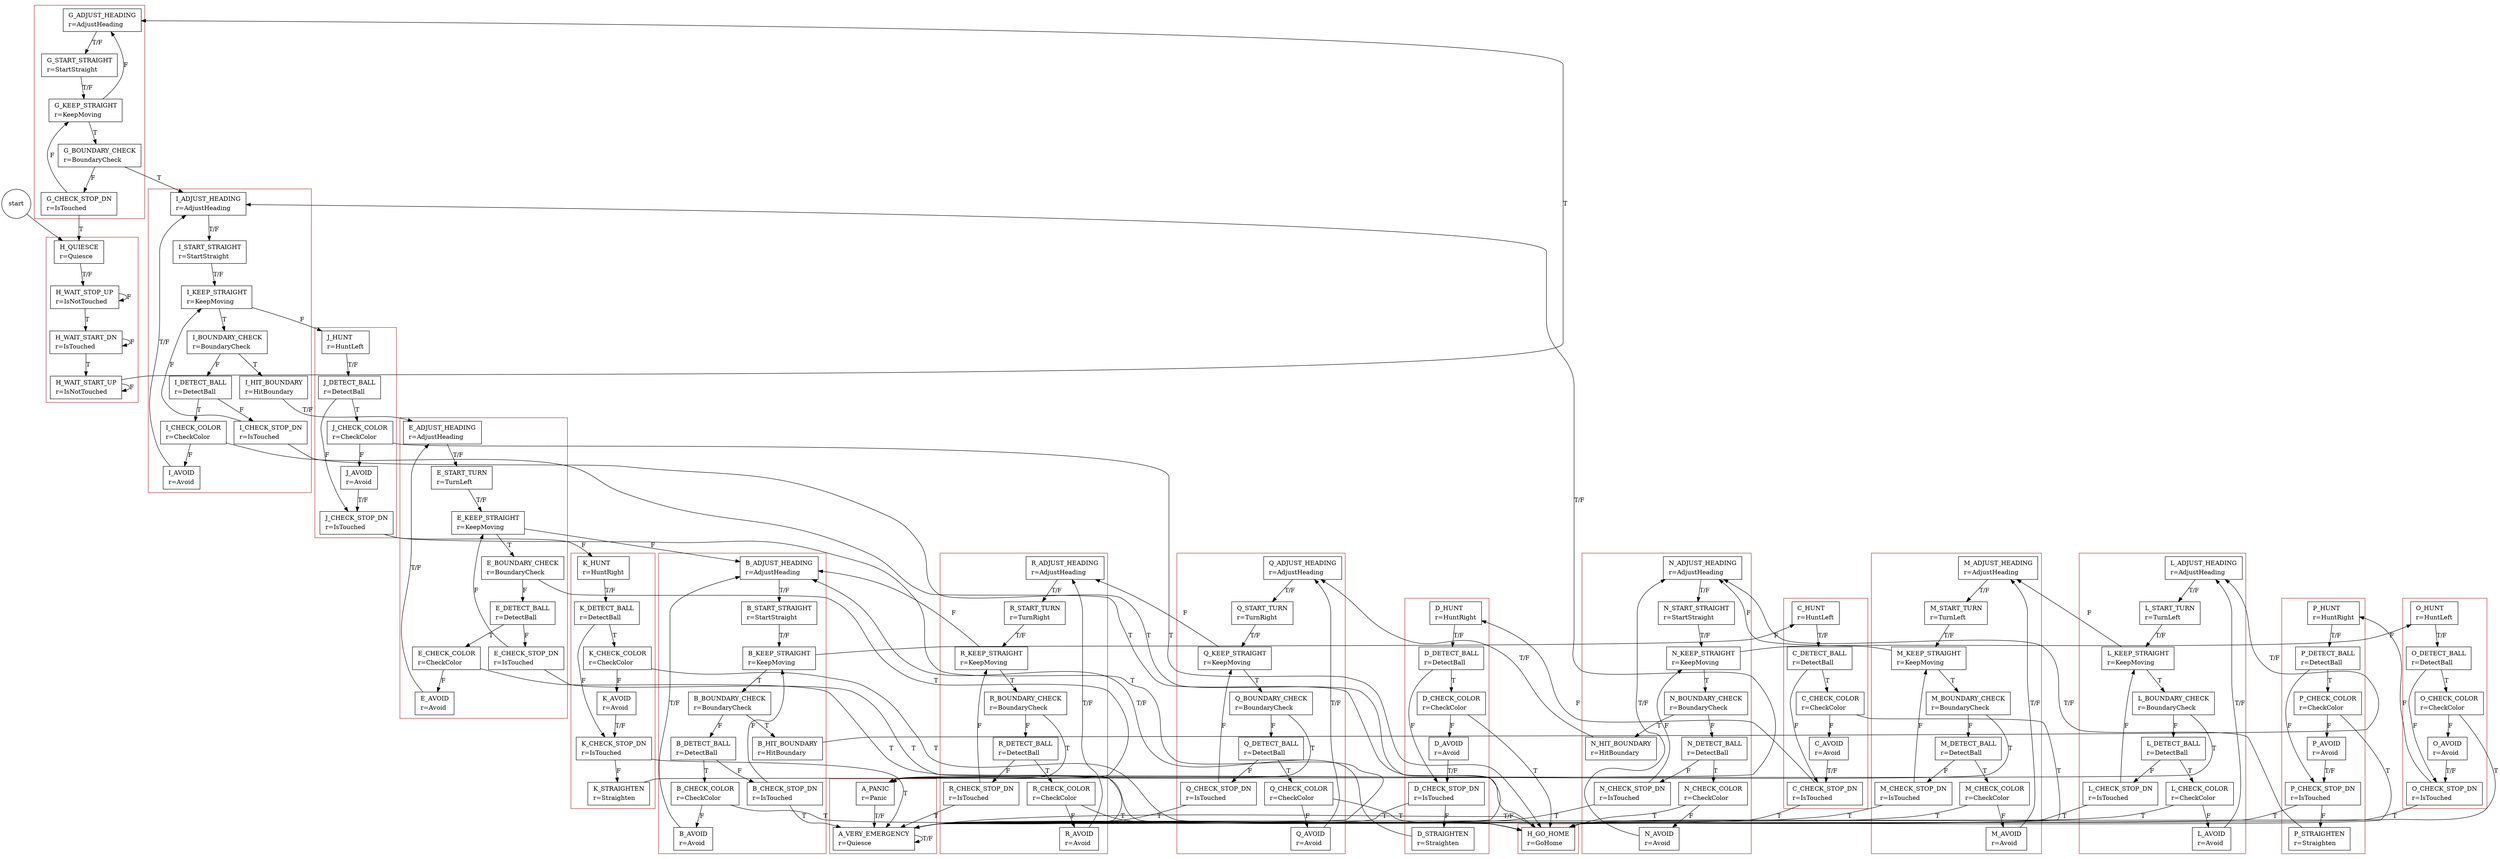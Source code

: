 digraph FSM {

"START" [ shape=circle label="start" ];

#  PANIC/HALT sequence
#
	subgraph cluster_A {

		color = brown;

		A_PANIC          [ shape=box label=<<table border="0"><tr><td align="left">A_PANIC</td></tr><tr><td align="left">r=Panic</td></tr></table>> ];
		A_VERY_EMERGENCY [ shape=box label=<<table border="0"><tr><td align="left">A_VERY_EMERGENCY</td></tr><tr><td align="left">r=Quiesce</td></tr></table>> ];

	}

# "normal" STRAIGHT sequence (next turn is left)
#
	subgraph cluster_B {
	
		color = brown;

		B_ADJUST_HEADING [ shape=box label=<<table border="0"><tr><td align="left">B_ADJUST_HEADING</td></tr><tr><td align="left">r=AdjustHeading</td></tr></table>> ];
		B_START_STRAIGHT [ shape=box label=<<table border="0"><tr><td align="left">B_START_STRAIGHT</td></tr><tr><td align="left">r=StartStraight</td></tr></table>> ];
		B_KEEP_STRAIGHT  [ shape=box label=<<table border="0"><tr><td align="left">B_KEEP_STRAIGHT</td></tr><tr><td align="left">r=KeepMoving</td></tr></table>> ];
		B_BOUNDARY_CHECK [ shape=box label=<<table border="0"><tr><td align="left">B_BOUNDARY_CHECK</td></tr><tr><td align="left">r=BoundaryCheck</td></tr></table>> ];
		B_HIT_BOUNDARY   [ shape=box label=<<table border="0"><tr><td align="left">B_HIT_BOUNDARY</td></tr><tr><td align="left">r=HitBoundary</td></tr></table>> ];
		B_DETECT_BALL    [ shape=box label=<<table border="0"><tr><td align="left">B_DETECT_BALL</td></tr><tr><td align="left">r=DetectBall</td></tr></table>> ];
		B_CHECK_COLOR    [ shape=box label=<<table border="0"><tr><td align="left">B_CHECK_COLOR</td></tr><tr><td align="left">r=CheckColor</td></tr></table>> ];
		B_AVOID          [ shape=box label=<<table border="0"><tr><td align="left">B_AVOID</td></tr><tr><td align="left">r=Avoid</td></tr></table>> ];
		B_CHECK_STOP_DN  [ shape=box label=<<table border="0"><tr><td align="left">B_CHECK_STOP_DN</td></tr><tr><td align="left">r=IsTouched</td></tr></table>> ];

	}		

# "normal" HUNT LEFT sequence (next turn is left)
#
	subgraph cluster_C {
	
		color = brown;

		C_HUNT           [ shape=box label=<<table border="0"><tr><td align="left">C_HUNT</td></tr><tr><td align="left">r=HuntLeft</td></tr></table>> ];
		C_DETECT_BALL    [ shape=box label=<<table border="0"><tr><td align="left">C_DETECT_BALL</td></tr><tr><td align="left">r=DetectBall</td></tr></table>> ];
		C_CHECK_COLOR    [ shape=box label=<<table border="0"><tr><td align="left">C_CHECK_COLOR</td></tr><tr><td align="left">r=CheckColor</td></tr></table>> ];
		C_AVOID          [ shape=box label=<<table border="0"><tr><td align="left">C_AVOID</td></tr><tr><td align="left">r=Avoid</td></tr></table>> ];
		C_CHECK_STOP_DN  [ shape=box label=<<table border="0"><tr><td align="left">C_CHECK_STOP_DN</td></tr><tr><td align="left">r=IsTouched</td></tr></table>> ];

	}		

# "normal" HUNT RIGHT sequence (next turn is left)
#
	subgraph cluster_D {
	
		color = brown;

		D_HUNT           [ shape=box label=<<table border="0"><tr><td align="left">D_HUNT</td></tr><tr><td align="left">r=HuntRight</td></tr></table>> ];
		D_DETECT_BALL    [ shape=box label=<<table border="0"><tr><td align="left">D_DETECT_BALL</td></tr><tr><td align="left">r=DetectBall</td></tr></table>> ];
		D_CHECK_COLOR    [ shape=box label=<<table border="0"><tr><td align="left">D_CHECK_COLOR</td></tr><tr><td align="left">r=CheckColor</td></tr></table>> ];
		D_AVOID          [ shape=box label=<<table border="0"><tr><td align="left">D_AVOID</td></tr><tr><td align="left">r=Avoid</td></tr></table>> ];
		D_CHECK_STOP_DN  [ shape=box label=<<table border="0"><tr><td align="left">D_CHECK_STOP_DN</td></tr><tr><td align="left">r=IsTouched</td></tr></table>> ];
		D_STRAIGHTEN     [ shape=box label=<<table border="0"><tr><td align="left">D_STRAIGHTEN</td></tr><tr><td align="left">r=Straighten</td></tr></table>> ];

	}		

# TURN LEFT 90 sequence
#
	subgraph cluster_E {
	
		color = brown;

		E_ADJUST_HEADING [ shape=box label=<<table border="0"><tr><td align="left">E_ADJUST_HEADING</td></tr><tr><td align="left">r=AdjustHeading</td></tr></table>> ];
		E_START_TURN     [ shape=box label=<<table border="0"><tr><td align="left">E_START_TURN</td></tr><tr><td align="left">r=TurnLeft</td></tr></table>> ];
		E_KEEP_TURNING   [ shape=box label=<<table border="0"><tr><td align="left">E_KEEP_STRAIGHT</td></tr><tr><td align="left">r=KeepMoving</td></tr></table>> ];
		E_BOUNDARY_CHECK [ shape=box label=<<table border="0"><tr><td align="left">E_BOUNDARY_CHECK</td></tr><tr><td align="left">r=BoundaryCheck</td></tr></table>> ];
		E_DETECT_BALL    [ shape=box label=<<table border="0"><tr><td align="left">E_DETECT_BALL</td></tr><tr><td align="left">r=DetectBall</td></tr></table>> ];
		E_CHECK_COLOR    [ shape=box label=<<table border="0"><tr><td align="left">E_CHECK_COLOR</td></tr><tr><td align="left">r=CheckColor</td></tr></table>> ];
		E_AVOID          [ shape=box label=<<table border="0"><tr><td align="left">E_AVOID</td></tr><tr><td align="left">r=Avoid</td></tr></table>> ];
		E_CHECK_STOP_DN  [ shape=box label=<<table border="0"><tr><td align="left">E_CHECK_STOP_DN</td></tr><tr><td align="left">r=IsTouched</td></tr></table>> ];

	}

# HOME sequence
#	
	subgraph cluster_F {
	
		color = brown;

		F_GO_HOME        [ shape=box label=<<table border="0"><tr><td align="left">H_GO_HOME</td></tr><tr><td align="left">r=GoHome</td></tr></table>> ];
	
	}

# "think outside the box" STRAIGHT sequence
#
	subgraph cluster_G {
	
		color = brown;

		G_ADJUST_HEADING [ shape=box label=<<table border="0"><tr><td align="left">G_ADJUST_HEADING</td></tr><tr><td align="left">r=AdjustHeading</td></tr></table>> ];
		G_START_STRAIGHT [ shape=box label=<<table border="0"><tr><td align="left">G_START_STRAIGHT</td></tr><tr><td align="left">r=StartStraight</td></tr></table>> ];
		G_KEEP_STRAIGHT  [ shape=box label=<<table border="0"><tr><td align="left">G_KEEP_STRAIGHT</td></tr><tr><td align="left">r=KeepMoving</td></tr></table>> ];
		G_BOUNDARY_CHECK [ shape=box label=<<table border="0"><tr><td align="left">G_BOUNDARY_CHECK</td></tr><tr><td align="left">r=BoundaryCheck</td></tr></table>> ];
		G_CHECK_STOP_DN  [ shape=box label=<<table border="0"><tr><td align="left">G_CHECK_STOP_DN</td></tr><tr><td align="left">r=IsTouched</td></tr></table>> ];

	}		

# "think outside the box" QUIESCE sequence
#
	subgraph cluster_H {

		color = brown;

		H_QUIESCE        [ shape=box label=<<table border="0"><tr><td align="left">H_QUIESCE</td></tr><tr><td align="left">r=Quiesce</td></tr></table>> ];
		H_WAIT_STOP_UP   [ shape=box label=<<table border="0"><tr><td align="left">H_WAIT_STOP_UP</td></tr><tr><td align="left">r=IsNotTouched</td></tr></table>> ];
		H_WAIT_START_DN  [ shape=box label=<<table border="0"><tr><td align="left">H_WAIT_START_DN</td></tr><tr><td align="left">r=IsTouched</td></tr></table>> ];
		H_WAIT_START_UP  [ shape=box label=<<table border="0"><tr><td align="left">H_WAIT_START_UP</td></tr><tr><td align="left">r=IsNotTouched</td></tr></table>> ];

	}

# "sprinting" STRAIGHT sequence
#
	subgraph cluster_I {
	
		color = brown;

		I_ADJUST_HEADING [ shape=box label=<<table border="0"><tr><td align="left">I_ADJUST_HEADING</td></tr><tr><td align="left">r=AdjustHeading</td></tr></table>> ];
		I_START_STRAIGHT [ shape=box label=<<table border="0"><tr><td align="left">I_START_STRAIGHT</td></tr><tr><td align="left">r=StartStraight</td></tr></table>> ];
		I_KEEP_STRAIGHT  [ shape=box label=<<table border="0"><tr><td align="left">I_KEEP_STRAIGHT</td></tr><tr><td align="left">r=KeepMoving</td></tr></table>> ];
		I_BOUNDARY_CHECK [ shape=box label=<<table border="0"><tr><td align="left">I_BOUNDARY_CHECK</td></tr><tr><td align="left">r=BoundaryCheck</td></tr></table>> ];
		I_HIT_BOUNDARY   [ shape=box label=<<table border="0"><tr><td align="left">I_HIT_BOUNDARY</td></tr><tr><td align="left">r=HitBoundary</td></tr></table>> ];
		I_DETECT_BALL    [ shape=box label=<<table border="0"><tr><td align="left">I_DETECT_BALL</td></tr><tr><td align="left">r=DetectBall</td></tr></table>> ];
		I_CHECK_COLOR    [ shape=box label=<<table border="0"><tr><td align="left">I_CHECK_COLOR</td></tr><tr><td align="left">r=CheckColor</td></tr></table>> ];
		I_AVOID          [ shape=box label=<<table border="0"><tr><td align="left">I_AVOID</td></tr><tr><td align="left">r=Avoid</td></tr></table>> ];
		I_CHECK_STOP_DN  [ shape=box label=<<table border="0"><tr><td align="left">I_CHECK_STOP_DN</td></tr><tr><td align="left">r=IsTouched</td></tr></table>> ];

	}	

# "sprinting" HUNT LEFT sequence
#
	subgraph cluster_J {
	
		color = brown;

		J_HUNT           [ shape=box label=<<table border="0"><tr><td align="left">J_HUNT</td></tr><tr><td align="left">r=HuntLeft</td></tr></table>> ];
		J_DETECT_BALL    [ shape=box label=<<table border="0"><tr><td align="left">J_DETECT_BALL</td></tr><tr><td align="left">r=DetectBall</td></tr></table>> ];
		J_CHECK_COLOR    [ shape=box label=<<table border="0"><tr><td align="left">J_CHECK_COLOR</td></tr><tr><td align="left">r=CheckColor</td></tr></table>> ];
		J_AVOID          [ shape=box label=<<table border="0"><tr><td align="left">J_AVOID</td></tr><tr><td align="left">r=Avoid</td></tr></table>> ];
		J_CHECK_STOP_DN  [ shape=box label=<<table border="0"><tr><td align="left">J_CHECK_STOP_DN</td></tr><tr><td align="left">r=IsTouched</td></tr></table>> ];

	}		

# "sprinting" HUNT RIGHT sequence
#
	subgraph cluster_K {
	
		color = brown;

		K_HUNT           [ shape=box label=<<table border="0"><tr><td align="left">K_HUNT</td></tr><tr><td align="left">r=HuntRight</td></tr></table>> ];
		K_DETECT_BALL    [ shape=box label=<<table border="0"><tr><td align="left">K_DETECT_BALL</td></tr><tr><td align="left">r=DetectBall</td></tr></table>> ];
		K_CHECK_COLOR    [ shape=box label=<<table border="0"><tr><td align="left">K_CHECK_COLOR</td></tr><tr><td align="left">r=CheckColor</td></tr></table>> ];
		K_AVOID          [ shape=box label=<<table border="0"><tr><td align="left">K_AVOID</td></tr><tr><td align="left">r=Avoid</td></tr></table>> ];
		K_CHECK_STOP_DN  [ shape=box label=<<table border="0"><tr><td align="left">K_CHECK_STOP_DN</td></tr><tr><td align="left">r=IsTouched</td></tr></table>> ];
		K_STRAIGHTEN     [ shape=box label=<<table border="0"><tr><td align="left">K_STRAIGHTEN</td></tr><tr><td align="left">r=Straighten</td></tr></table>> ];

	}		

# TURN LEFT 180 sequence (part 1)
#
	subgraph cluster_L {
	
		color = brown;

		L_ADJUST_HEADING [ shape=box label=<<table border="0"><tr><td align="left">L_ADJUST_HEADING</td></tr><tr><td align="left">r=AdjustHeading</td></tr></table>> ];
		L_START_TURN     [ shape=box label=<<table border="0"><tr><td align="left">L_START_TURN</td></tr><tr><td align="left">r=TurnLeft</td></tr></table>> ];
		L_KEEP_TURNING   [ shape=box label=<<table border="0"><tr><td align="left">L_KEEP_STRAIGHT</td></tr><tr><td align="left">r=KeepMoving</td></tr></table>> ];
		L_BOUNDARY_CHECK [ shape=box label=<<table border="0"><tr><td align="left">L_BOUNDARY_CHECK</td></tr><tr><td align="left">r=BoundaryCheck</td></tr></table>> ];
		L_DETECT_BALL    [ shape=box label=<<table border="0"><tr><td align="left">L_DETECT_BALL</td></tr><tr><td align="left">r=DetectBall</td></tr></table>> ];
		L_CHECK_COLOR    [ shape=box label=<<table border="0"><tr><td align="left">L_CHECK_COLOR</td></tr><tr><td align="left">r=CheckColor</td></tr></table>> ];
		L_AVOID          [ shape=box label=<<table border="0"><tr><td align="left">L_AVOID</td></tr><tr><td align="left">r=Avoid</td></tr></table>> ];
		L_CHECK_STOP_DN  [ shape=box label=<<table border="0"><tr><td align="left">L_CHECK_STOP_DN</td></tr><tr><td align="left">r=IsTouched</td></tr></table>> ];

	}

# TURN LEFT 180 sequence (part 2)
#
	subgraph cluster_M {
	
		color = brown;

		M_ADJUST_HEADING [ shape=box label=<<table border="0"><tr><td align="left">M_ADJUST_HEADING</td></tr><tr><td align="left">r=AdjustHeading</td></tr></table>> ];
		M_START_TURN     [ shape=box label=<<table border="0"><tr><td align="left">M_START_TURN</td></tr><tr><td align="left">r=TurnLeft</td></tr></table>> ];
		M_KEEP_TURNING   [ shape=box label=<<table border="0"><tr><td align="left">M_KEEP_STRAIGHT</td></tr><tr><td align="left">r=KeepMoving</td></tr></table>> ];
		M_BOUNDARY_CHECK [ shape=box label=<<table border="0"><tr><td align="left">M_BOUNDARY_CHECK</td></tr><tr><td align="left">r=BoundaryCheck</td></tr></table>> ];
		M_DETECT_BALL    [ shape=box label=<<table border="0"><tr><td align="left">M_DETECT_BALL</td></tr><tr><td align="left">r=DetectBall</td></tr></table>> ];
		M_CHECK_COLOR    [ shape=box label=<<table border="0"><tr><td align="left">M_CHECK_COLOR</td></tr><tr><td align="left">r=CheckColor</td></tr></table>> ];
		M_AVOID          [ shape=box label=<<table border="0"><tr><td align="left">M_AVOID</td></tr><tr><td align="left">r=Avoid</td></tr></table>> ];
		M_CHECK_STOP_DN  [ shape=box label=<<table border="0"><tr><td align="left">M_CHECK_STOP_DN</td></tr><tr><td align="left">r=IsTouched</td></tr></table>> ];

	}

# "normal" STRAIGHT sequence (next turn is right)
#
	subgraph cluster_N {
	
		color = brown;

		N_ADJUST_HEADING [ shape=box label=<<table border="0"><tr><td align="left">N_ADJUST_HEADING</td></tr><tr><td align="left">r=AdjustHeading</td></tr></table>> ];
		N_START_STRAIGHT [ shape=box label=<<table border="0"><tr><td align="left">N_START_STRAIGHT</td></tr><tr><td align="left">r=StartStraight</td></tr></table>> ];
		N_KEEP_STRAIGHT  [ shape=box label=<<table border="0"><tr><td align="left">N_KEEP_STRAIGHT</td></tr><tr><td align="left">r=KeepMoving</td></tr></table>> ];
		N_BOUNDARY_CHECK [ shape=box label=<<table border="0"><tr><td align="left">N_BOUNDARY_CHECK</td></tr><tr><td align="left">r=BoundaryCheck</td></tr></table>> ];
		N_HIT_BOUNDARY   [ shape=box label=<<table border="0"><tr><td align="left">N_HIT_BOUNDARY</td></tr><tr><td align="left">r=HitBoundary</td></tr></table>> ];
		N_DETECT_BALL    [ shape=box label=<<table border="0"><tr><td align="left">N_DETECT_BALL</td></tr><tr><td align="left">r=DetectBall</td></tr></table>> ];
		N_CHECK_COLOR    [ shape=box label=<<table border="0"><tr><td align="left">N_CHECK_COLOR</td></tr><tr><td align="left">r=CheckColor</td></tr></table>> ];
		N_AVOID          [ shape=box label=<<table border="0"><tr><td align="left">N_AVOID</td></tr><tr><td align="left">r=Avoid</td></tr></table>> ];
		N_CHECK_STOP_DN  [ shape=box label=<<table border="0"><tr><td align="left">N_CHECK_STOP_DN</td></tr><tr><td align="left">r=IsTouched</td></tr></table>> ];

	}		

# "normal" HUNT LEFT sequence (next turn is right)
#
	subgraph cluster_O {
	
		color = brown;

		O_HUNT           [ shape=box label=<<table border="0"><tr><td align="left">O_HUNT</td></tr><tr><td align="left">r=HuntLeft</td></tr></table>> ];
		O_DETECT_BALL    [ shape=box label=<<table border="0"><tr><td align="left">O_DETECT_BALL</td></tr><tr><td align="left">r=DetectBall</td></tr></table>> ];
		O_CHECK_COLOR    [ shape=box label=<<table border="0"><tr><td align="left">O_CHECK_COLOR</td></tr><tr><td align="left">r=CheckColor</td></tr></table>> ];
		O_AVOID          [ shape=box label=<<table border="0"><tr><td align="left">O_AVOID</td></tr><tr><td align="left">r=Avoid</td></tr></table>> ];
		O_CHECK_STOP_DN  [ shape=box label=<<table border="0"><tr><td align="left">O_CHECK_STOP_DN</td></tr><tr><td align="left">r=IsTouched</td></tr></table>> ];

	}		

# "normal" HUNT RIGHT sequence (next turn is right)
#
	subgraph cluster_P {
	
		color = brown;

		P_HUNT           [ shape=box label=<<table border="0"><tr><td align="left">P_HUNT</td></tr><tr><td align="left">r=HuntRight</td></tr></table>> ];
		P_DETECT_BALL    [ shape=box label=<<table border="0"><tr><td align="left">P_DETECT_BALL</td></tr><tr><td align="left">r=DetectBall</td></tr></table>> ];
		P_CHECK_COLOR    [ shape=box label=<<table border="0"><tr><td align="left">P_CHECK_COLOR</td></tr><tr><td align="left">r=CheckColor</td></tr></table>> ];
		P_AVOID          [ shape=box label=<<table border="0"><tr><td align="left">P_AVOID</td></tr><tr><td align="left">r=Avoid</td></tr></table>> ];
		P_CHECK_STOP_DN  [ shape=box label=<<table border="0"><tr><td align="left">P_CHECK_STOP_DN</td></tr><tr><td align="left">r=IsTouched</td></tr></table>> ];
		P_STRAIGHTEN     [ shape=box label=<<table border="0"><tr><td align="left">P_STRAIGHTEN</td></tr><tr><td align="left">r=Straighten</td></tr></table>> ];

	}		

# TURN RIGHT 180 sequence (part 1)
#
	subgraph cluster_Q {
	
		color = brown;

		Q_ADJUST_HEADING [ shape=box label=<<table border="0"><tr><td align="left">Q_ADJUST_HEADING</td></tr><tr><td align="left">r=AdjustHeading</td></tr></table>> ];
		Q_START_TURN     [ shape=box label=<<table border="0"><tr><td align="left">Q_START_TURN</td></tr><tr><td align="left">r=TurnRight</td></tr></table>> ];
		Q_KEEP_TURNING   [ shape=box label=<<table border="0"><tr><td align="left">Q_KEEP_STRAIGHT</td></tr><tr><td align="left">r=KeepMoving</td></tr></table>> ];
		Q_BOUNDARY_CHECK [ shape=box label=<<table border="0"><tr><td align="left">Q_BOUNDARY_CHECK</td></tr><tr><td align="left">r=BoundaryCheck</td></tr></table>> ];
		Q_DETECT_BALL    [ shape=box label=<<table border="0"><tr><td align="left">Q_DETECT_BALL</td></tr><tr><td align="left">r=DetectBall</td></tr></table>> ];
		Q_CHECK_COLOR    [ shape=box label=<<table border="0"><tr><td align="left">Q_CHECK_COLOR</td></tr><tr><td align="left">r=CheckColor</td></tr></table>> ];
		Q_AVOID          [ shape=box label=<<table border="0"><tr><td align="left">Q_AVOID</td></tr><tr><td align="left">r=Avoid</td></tr></table>> ];
		Q_CHECK_STOP_DN  [ shape=box label=<<table border="0"><tr><td align="left">Q_CHECK_STOP_DN</td></tr><tr><td align="left">r=IsTouched</td></tr></table>> ];

	}

# TURN RIGHT 180 sequence (part 2)
#
	subgraph cluster_R {
	
		color = brown;

		R_ADJUST_HEADING [ shape=box label=<<table border="0"><tr><td align="left">R_ADJUST_HEADING</td></tr><tr><td align="left">r=AdjustHeading</td></tr></table>> ];
		R_START_TURN     [ shape=box label=<<table border="0"><tr><td align="left">R_START_TURN</td></tr><tr><td align="left">r=TurnRight</td></tr></table>> ];
		R_KEEP_TURNING   [ shape=box label=<<table border="0"><tr><td align="left">R_KEEP_STRAIGHT</td></tr><tr><td align="left">r=KeepMoving</td></tr></table>> ];
		R_BOUNDARY_CHECK [ shape=box label=<<table border="0"><tr><td align="left">R_BOUNDARY_CHECK</td></tr><tr><td align="left">r=BoundaryCheck</td></tr></table>> ];
		R_DETECT_BALL    [ shape=box label=<<table border="0"><tr><td align="left">R_DETECT_BALL</td></tr><tr><td align="left">r=DetectBall</td></tr></table>> ];
		R_CHECK_COLOR    [ shape=box label=<<table border="0"><tr><td align="left">R_CHECK_COLOR</td></tr><tr><td align="left">r=CheckColor</td></tr></table>> ];
		R_AVOID          [ shape=box label=<<table border="0"><tr><td align="left">R_AVOID</td></tr><tr><td align="left">r=Avoid</td></tr></table>> ];
		R_CHECK_STOP_DN  [ shape=box label=<<table border="0"><tr><td align="left">R_CHECK_STOP_DN</td></tr><tr><td align="left">r=IsTouched</td></tr></table>> ];

	}

	START            -> H_QUIESCE;

	A_PANIC          -> A_VERY_EMERGENCY [ label = "T/F" ];
	A_VERY_EMERGENCY -> A_VERY_EMERGENCY [ label = "T/F" ];

	B_ADJUST_HEADING -> B_START_STRAIGHT [ label = "T/F" ];
	B_START_STRAIGHT -> B_KEEP_STRAIGHT  [ label = "T/F" ];
	B_KEEP_STRAIGHT  -> B_BOUNDARY_CHECK [ label = "T" ];
	B_KEEP_STRAIGHT  -> C_HUNT           [ label = "F" ];
	B_BOUNDARY_CHECK -> B_HIT_BOUNDARY   [ label = "T" ];
	B_BOUNDARY_CHECK -> B_DETECT_BALL    [ label = "F" ];
	B_HIT_BOUNDARY   -> L_ADJUST_HEADING [ label = "T/F" ];
	B_DETECT_BALL    -> B_CHECK_COLOR    [ label = "T" ];
	B_DETECT_BALL    -> B_CHECK_STOP_DN  [ label = "F" ];
	B_CHECK_COLOR    -> F_GO_HOME        [ label = "T" ];
	B_CHECK_COLOR    -> B_AVOID          [ label = "F" ];
	B_AVOID          -> B_ADJUST_HEADING [ label = "T/F" ];
	B_CHECK_STOP_DN  -> A_VERY_EMERGENCY [ label = "T" ];
	B_CHECK_STOP_DN  -> B_KEEP_STRAIGHT  [ label = "F" ];

	C_HUNT           -> C_DETECT_BALL    [ label = "T/F" ];
	C_DETECT_BALL    -> C_CHECK_COLOR    [ label = "T" ];
	C_DETECT_BALL    -> C_CHECK_STOP_DN  [ label = "F" ];
	C_CHECK_COLOR    -> F_GO_HOME        [ label = "T" ];
	C_CHECK_COLOR    -> C_AVOID          [ label = "F" ];
	C_AVOID          -> C_CHECK_STOP_DN  [ label = "T/F" ];
	C_CHECK_STOP_DN  -> A_VERY_EMERGENCY [ label = "T" ];
	C_CHECK_STOP_DN  -> D_HUNT           [ label = "F" ];

	D_HUNT           -> D_DETECT_BALL    [ label = "T/F" ];
	D_DETECT_BALL    -> D_CHECK_COLOR    [ label = "T" ];
	D_DETECT_BALL    -> D_CHECK_STOP_DN  [ label = "F" ];
	D_CHECK_COLOR    -> F_GO_HOME        [ label = "T" ];
	D_CHECK_COLOR    -> D_AVOID          [ label = "F" ];
	D_AVOID          -> D_CHECK_STOP_DN  [ label = "T/F" ];
	D_CHECK_STOP_DN  -> A_VERY_EMERGENCY [ label = "T" ];
	D_CHECK_STOP_DN  -> D_STRAIGHTEN     [ label = "F" ];
	D_STRAIGHTEN     -> B_ADJUST_HEADING [ label = "T/F" ];
	
	E_ADJUST_HEADING -> E_START_TURN     [ label = "T/F" ];
	E_START_TURN     -> E_KEEP_TURNING   [ label = "T/F" ];
	E_KEEP_TURNING   -> E_BOUNDARY_CHECK [ label = "T" ];
	E_KEEP_TURNING   -> B_ADJUST_HEADING [ label = "F" ];
	E_BOUNDARY_CHECK -> A_PANIC          [ label = "T" ];
	E_BOUNDARY_CHECK -> E_DETECT_BALL    [ label = "F" ];
	E_DETECT_BALL    -> E_CHECK_COLOR    [ label = "T" ];
	E_DETECT_BALL    -> E_CHECK_STOP_DN  [ label = "F" ];
	E_CHECK_COLOR    -> F_GO_HOME        [ label = "T" ];
	E_CHECK_COLOR    -> E_AVOID          [ label = "F" ];
	E_AVOID          -> E_ADJUST_HEADING [ label = "T/F" ];
	E_CHECK_STOP_DN  -> A_VERY_EMERGENCY [ label = "T" ];
	E_CHECK_STOP_DN  -> E_KEEP_TURNING   [ label = "F" ];
	
	F_GO_HOME        -> A_VERY_EMERGENCY [ label = "T/F" ];

	G_ADJUST_HEADING -> G_START_STRAIGHT [ label = "T/F" ];
	G_START_STRAIGHT -> G_KEEP_STRAIGHT  [ label = "T/F" ];
	G_KEEP_STRAIGHT  -> G_BOUNDARY_CHECK [ label = "T" ];
	G_KEEP_STRAIGHT  -> G_ADJUST_HEADING [ label = "F" ];
	G_BOUNDARY_CHECK -> I_ADJUST_HEADING [ label = "T" ];
	G_BOUNDARY_CHECK -> G_CHECK_STOP_DN  [ label = "F" ];
	G_CHECK_STOP_DN  -> H_QUIESCE        [ label = "T" ];
	G_CHECK_STOP_DN  -> G_KEEP_STRAIGHT  [ label = "F" ];

	H_QUIESCE        -> H_WAIT_STOP_UP   [ label = "T/F" ];
	H_WAIT_STOP_UP   -> H_WAIT_START_DN  [ label = "T" ];
	H_WAIT_STOP_UP   -> H_WAIT_STOP_UP   [ label = "F" ];
	H_WAIT_START_DN  -> H_WAIT_START_UP  [ label = "T" ];
	H_WAIT_START_DN  -> H_WAIT_START_DN  [ label = "F" ];
	H_WAIT_START_UP  -> G_ADJUST_HEADING [ label = "T" ];
	H_WAIT_START_UP  -> H_WAIT_START_UP  [ label = "F" ];
	
	I_ADJUST_HEADING -> I_START_STRAIGHT [ label = "T/F" ];
	I_START_STRAIGHT -> I_KEEP_STRAIGHT  [ label = "T/F" ];
	I_KEEP_STRAIGHT  -> I_BOUNDARY_CHECK [ label = "T" ];
	I_KEEP_STRAIGHT  -> J_HUNT           [ label = "F" ];
	I_BOUNDARY_CHECK -> I_HIT_BOUNDARY   [ label = "T" ];
	I_BOUNDARY_CHECK -> I_DETECT_BALL    [ label = "F" ];
	I_HIT_BOUNDARY   -> E_ADJUST_HEADING [ label = "T/F" ];
	I_DETECT_BALL    -> I_CHECK_COLOR    [ label = "T" ];
	I_DETECT_BALL    -> I_CHECK_STOP_DN  [ label = "F" ];
	I_CHECK_COLOR    -> F_GO_HOME        [ label = "T" ];
	I_CHECK_COLOR    -> I_AVOID          [ label = "F" ];
	I_AVOID          -> I_ADJUST_HEADING [ label = "T/F" ];
	I_CHECK_STOP_DN  -> A_VERY_EMERGENCY [ label = "T" ];
	I_CHECK_STOP_DN  -> I_KEEP_STRAIGHT  [ label = "F" ];

	J_HUNT           -> J_DETECT_BALL    [ label = "T/F" ];
	J_DETECT_BALL    -> J_CHECK_COLOR    [ label = "T" ];
	J_DETECT_BALL    -> J_CHECK_STOP_DN  [ label = "F" ];
	J_CHECK_COLOR    -> F_GO_HOME        [ label = "T" ];
	J_CHECK_COLOR    -> J_AVOID          [ label = "F" ];
	J_AVOID          -> J_CHECK_STOP_DN  [ label = "T/F" ];
	J_CHECK_STOP_DN  -> A_VERY_EMERGENCY [ label = "T" ];
	J_CHECK_STOP_DN  -> K_HUNT           [ label = "F" ];

	K_HUNT           -> K_DETECT_BALL    [ label = "T/F" ];
	K_DETECT_BALL    -> K_CHECK_COLOR    [ label = "T" ];
	K_DETECT_BALL    -> K_CHECK_STOP_DN  [ label = "F" ];
	K_CHECK_COLOR    -> F_GO_HOME        [ label = "T" ];
	K_CHECK_COLOR    -> K_AVOID          [ label = "F" ];
	K_AVOID          -> K_CHECK_STOP_DN  [ label = "T/F" ];
	K_CHECK_STOP_DN  -> A_VERY_EMERGENCY [ label = "T" ];
	K_CHECK_STOP_DN  -> K_STRAIGHTEN     [ label = "F" ];
	K_STRAIGHTEN     -> I_ADJUST_HEADING [ label = "T/F" ];

	L_ADJUST_HEADING -> L_START_TURN     [ label = "T/F" ];
	L_START_TURN     -> L_KEEP_TURNING   [ label = "T/F" ];
	L_KEEP_TURNING   -> L_BOUNDARY_CHECK [ label = "T" ];
	L_KEEP_TURNING   -> M_ADJUST_HEADING [ label = "F" ];
	L_BOUNDARY_CHECK -> A_PANIC          [ label = "T" ];
	L_BOUNDARY_CHECK -> L_DETECT_BALL    [ label = "F" ];
	L_DETECT_BALL    -> L_CHECK_COLOR    [ label = "T" ];
	L_DETECT_BALL    -> L_CHECK_STOP_DN  [ label = "F" ];
	L_CHECK_COLOR    -> F_GO_HOME        [ label = "T" ];
	L_CHECK_COLOR    -> L_AVOID          [ label = "F" ];
	L_AVOID          -> L_ADJUST_HEADING [ label = "T/F" ];
	L_CHECK_STOP_DN  -> A_VERY_EMERGENCY [ label = "T" ];
	L_CHECK_STOP_DN  -> L_KEEP_TURNING   [ label = "F" ];

	M_ADJUST_HEADING -> M_START_TURN     [ label = "T/F" ];
	M_START_TURN     -> M_KEEP_TURNING   [ label = "T/F" ];
	M_KEEP_TURNING   -> M_BOUNDARY_CHECK [ label = "T" ];
	M_KEEP_TURNING   -> N_ADJUST_HEADING [ label = "F" ];
	M_BOUNDARY_CHECK -> A_PANIC          [ label = "T" ];
	M_BOUNDARY_CHECK -> M_DETECT_BALL    [ label = "F" ];
	M_DETECT_BALL    -> M_CHECK_COLOR    [ label = "T" ];
	M_DETECT_BALL    -> M_CHECK_STOP_DN  [ label = "F" ];
	M_CHECK_COLOR    -> F_GO_HOME        [ label = "T" ];
	M_CHECK_COLOR    -> M_AVOID          [ label = "F" ];
	M_AVOID          -> M_ADJUST_HEADING [ label = "T/F" ];
	M_CHECK_STOP_DN  -> A_VERY_EMERGENCY [ label = "T" ];
	M_CHECK_STOP_DN  -> M_KEEP_TURNING   [ label = "F" ];
	
	N_ADJUST_HEADING -> N_START_STRAIGHT [ label = "T/F" ];
	N_START_STRAIGHT -> N_KEEP_STRAIGHT  [ label = "T/F" ];
	N_KEEP_STRAIGHT  -> N_BOUNDARY_CHECK [ label = "T" ];
	N_KEEP_STRAIGHT  -> O_HUNT           [ label = "F" ];
	N_BOUNDARY_CHECK -> N_HIT_BOUNDARY   [ label = "T" ];
	N_BOUNDARY_CHECK -> N_DETECT_BALL    [ label = "F" ];
	N_HIT_BOUNDARY   -> Q_ADJUST_HEADING [ label = "T/F" ];
	N_DETECT_BALL    -> N_CHECK_COLOR    [ label = "T" ];
	N_DETECT_BALL    -> N_CHECK_STOP_DN  [ label = "F" ];
	N_CHECK_COLOR    -> F_GO_HOME        [ label = "T" ];
	N_CHECK_COLOR    -> N_AVOID          [ label = "F" ];
	N_AVOID          -> N_ADJUST_HEADING [ label = "T/F" ];
	N_CHECK_STOP_DN  -> A_VERY_EMERGENCY [ label = "T" ];
	N_CHECK_STOP_DN  -> N_KEEP_STRAIGHT  [ label = "F" ];

	O_HUNT           -> O_DETECT_BALL    [ label = "T/F" ];
	O_DETECT_BALL    -> O_CHECK_COLOR    [ label = "T" ];
	O_DETECT_BALL    -> O_CHECK_STOP_DN  [ label = "F" ];
	O_CHECK_COLOR    -> F_GO_HOME        [ label = "T" ];
	O_CHECK_COLOR    -> O_AVOID          [ label = "F" ];
	O_AVOID          -> O_CHECK_STOP_DN  [ label = "T/F" ];
	O_CHECK_STOP_DN  -> A_VERY_EMERGENCY [ label = "T" ];
	O_CHECK_STOP_DN  -> P_HUNT           [ label = "F" ];

	P_HUNT           -> P_DETECT_BALL    [ label = "T/F" ];
	P_DETECT_BALL    -> P_CHECK_COLOR    [ label = "T" ];
	P_DETECT_BALL    -> P_CHECK_STOP_DN  [ label = "F" ];
	P_CHECK_COLOR    -> F_GO_HOME        [ label = "T" ];
	P_CHECK_COLOR    -> P_AVOID          [ label = "F" ];
	P_AVOID          -> P_CHECK_STOP_DN  [ label = "T/F" ];
	P_CHECK_STOP_DN  -> A_VERY_EMERGENCY [ label = "T" ];
	P_CHECK_STOP_DN  -> P_STRAIGHTEN     [ label = "F" ];
	P_STRAIGHTEN     -> N_ADJUST_HEADING [ label = "T/F" ];

	Q_ADJUST_HEADING -> Q_START_TURN     [ label = "T/F" ];
	Q_START_TURN     -> Q_KEEP_TURNING   [ label = "T/F" ];
	Q_KEEP_TURNING   -> Q_BOUNDARY_CHECK [ label = "T" ];
	Q_KEEP_TURNING   -> R_ADJUST_HEADING [ label = "F" ];
	Q_BOUNDARY_CHECK -> A_PANIC          [ label = "T" ];
	Q_BOUNDARY_CHECK -> Q_DETECT_BALL    [ label = "F" ];
	Q_DETECT_BALL    -> Q_CHECK_COLOR    [ label = "T" ];
	Q_DETECT_BALL    -> Q_CHECK_STOP_DN  [ label = "F" ];
	Q_CHECK_COLOR    -> F_GO_HOME        [ label = "T" ];
	Q_CHECK_COLOR    -> Q_AVOID          [ label = "F" ];
	Q_AVOID          -> Q_ADJUST_HEADING [ label = "T/F" ];
	Q_CHECK_STOP_DN  -> A_VERY_EMERGENCY [ label = "T" ];
	Q_CHECK_STOP_DN  -> Q_KEEP_TURNING   [ label = "F" ];

	R_ADJUST_HEADING -> R_START_TURN     [ label = "T/F" ];
	R_START_TURN     -> R_KEEP_TURNING   [ label = "T/F" ];
	R_KEEP_TURNING   -> R_BOUNDARY_CHECK [ label = "T" ];
	R_KEEP_TURNING   -> B_ADJUST_HEADING [ label = "F" ];
	R_BOUNDARY_CHECK -> A_PANIC          [ label = "T" ];
	R_BOUNDARY_CHECK -> R_DETECT_BALL    [ label = "F" ];
	R_DETECT_BALL    -> R_CHECK_COLOR    [ label = "T" ];
	R_DETECT_BALL    -> R_CHECK_STOP_DN  [ label = "F" ];
	R_CHECK_COLOR    -> F_GO_HOME        [ label = "T" ];
	R_CHECK_COLOR    -> R_AVOID          [ label = "F" ];
	R_AVOID          -> R_ADJUST_HEADING [ label = "T/F" ];
	R_CHECK_STOP_DN  -> A_VERY_EMERGENCY [ label = "T" ];
	R_CHECK_STOP_DN  -> R_KEEP_TURNING   [ label = "F" ];

}
